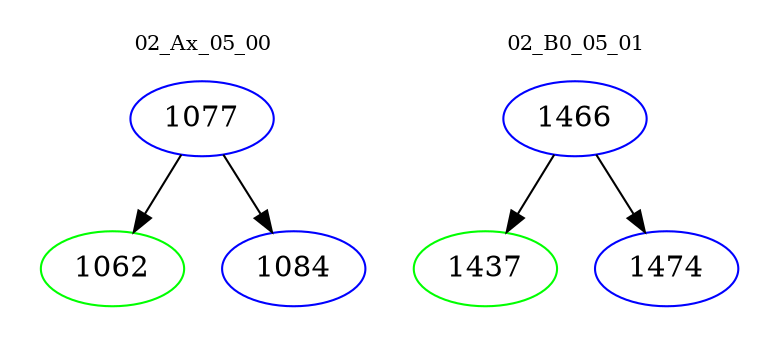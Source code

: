 digraph{
subgraph cluster_0 {
color = white
label = "02_Ax_05_00";
fontsize=10;
T0_1077 [label="1077", color="blue"]
T0_1077 -> T0_1062 [color="black"]
T0_1062 [label="1062", color="green"]
T0_1077 -> T0_1084 [color="black"]
T0_1084 [label="1084", color="blue"]
}
subgraph cluster_1 {
color = white
label = "02_B0_05_01";
fontsize=10;
T1_1466 [label="1466", color="blue"]
T1_1466 -> T1_1437 [color="black"]
T1_1437 [label="1437", color="green"]
T1_1466 -> T1_1474 [color="black"]
T1_1474 [label="1474", color="blue"]
}
}

